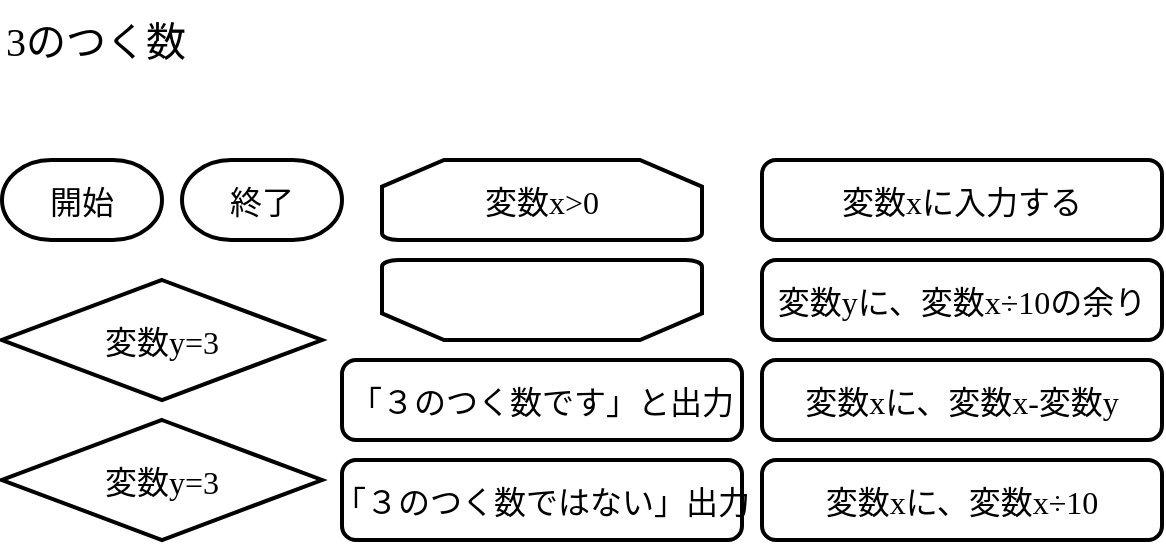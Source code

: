 <mxfile version="21.3.7" type="device">
  <diagram name="ページ1" id="D5p3RVC4t98DR3PqROP9">
    <mxGraphModel dx="1178" dy="786" grid="1" gridSize="10" guides="1" tooltips="1" connect="1" arrows="1" fold="1" page="1" pageScale="1" pageWidth="1169" pageHeight="827" math="0" shadow="0">
      <root>
        <mxCell id="0" />
        <mxCell id="1" parent="0" />
        <mxCell id="StKes1Bay4Hae8yV6QAt-1" value="開始" style="strokeWidth=2;shape=mxgraph.flowchart.terminator;fontSize=16;fontFamily=BIZ UDPGothic;" parent="1" vertex="1">
          <mxGeometry x="40" y="120" width="80" height="40" as="geometry" />
        </mxCell>
        <mxCell id="StKes1Bay4Hae8yV6QAt-2" value="終了" style="strokeWidth=2;shape=mxgraph.flowchart.terminator;fontSize=16;fontFamily=BIZ UDPGothic;" parent="1" vertex="1">
          <mxGeometry x="130" y="120" width="80" height="40" as="geometry" />
        </mxCell>
        <mxCell id="StKes1Bay4Hae8yV6QAt-3" value="変数xに入力する" style="rounded=1;absoluteArcSize=1;arcSize=14;strokeWidth=2;fontSize=16;fontFamily=BIZ UDPGothic;" parent="1" vertex="1">
          <mxGeometry x="420" y="120" width="200" height="40" as="geometry" />
        </mxCell>
        <mxCell id="9aM1dBj8owvEj4xOFZrg-10" value="3のつく数" style="text;html=1;strokeColor=none;fillColor=none;align=left;verticalAlign=middle;whiteSpace=wrap;rounded=0;fontSize=20;fontFamily=BIZ UDPGothic;" parent="1" vertex="1">
          <mxGeometry x="40" y="40" width="480" height="40" as="geometry" />
        </mxCell>
        <mxCell id="D7fSjAbkDVPHjdvhgrvn-4" value="変数x&gt;0" style="strokeWidth=2;shape=mxgraph.flowchart.loop_limit;fontSize=16;fontFamily=BIZ UDPGothic;" parent="1" vertex="1">
          <mxGeometry x="230" y="120" width="160" height="40" as="geometry" />
        </mxCell>
        <mxCell id="D7fSjAbkDVPHjdvhgrvn-5" value="" style="strokeWidth=2;shape=mxgraph.flowchart.loop_limit;direction=west;fontSize=16;fontFamily=BIZ UDPGothic;" parent="1" vertex="1">
          <mxGeometry x="230" y="170" width="160" height="40" as="geometry" />
        </mxCell>
        <mxCell id="D7fSjAbkDVPHjdvhgrvn-6" value="変数y=3" style="strokeWidth=2;shape=mxgraph.flowchart.decision;fontSize=16;fontFamily=BIZ UDPGothic;" parent="1" vertex="1">
          <mxGeometry x="40" y="180" width="160" height="60" as="geometry" />
        </mxCell>
        <mxCell id="D7fSjAbkDVPHjdvhgrvn-7" value="変数yに、変数x÷10の余り" style="rounded=1;absoluteArcSize=1;arcSize=14;strokeWidth=2;fontSize=16;fontFamily=BIZ UDPGothic;" parent="1" vertex="1">
          <mxGeometry x="420" y="170" width="200" height="40" as="geometry" />
        </mxCell>
        <mxCell id="D7fSjAbkDVPHjdvhgrvn-8" value="変数xに、変数x-変数y" style="rounded=1;absoluteArcSize=1;arcSize=14;strokeWidth=2;fontSize=16;fontFamily=BIZ UDPGothic;" parent="1" vertex="1">
          <mxGeometry x="420" y="220" width="200" height="40" as="geometry" />
        </mxCell>
        <mxCell id="D7fSjAbkDVPHjdvhgrvn-9" value="変数xに、変数x÷10" style="rounded=1;absoluteArcSize=1;arcSize=14;strokeWidth=2;fontSize=16;fontFamily=BIZ UDPGothic;" parent="1" vertex="1">
          <mxGeometry x="420" y="270" width="200" height="40" as="geometry" />
        </mxCell>
        <mxCell id="D7fSjAbkDVPHjdvhgrvn-10" value="「３のつく数です」と出力" style="rounded=1;absoluteArcSize=1;arcSize=14;strokeWidth=2;fontSize=16;fontFamily=BIZ UDPGothic;" parent="1" vertex="1">
          <mxGeometry x="210" y="220" width="200" height="40" as="geometry" />
        </mxCell>
        <mxCell id="D7fSjAbkDVPHjdvhgrvn-11" value="「３のつく数ではない」出力" style="rounded=1;absoluteArcSize=1;arcSize=14;strokeWidth=2;fontSize=16;fontFamily=BIZ UDPGothic;" parent="1" vertex="1">
          <mxGeometry x="210" y="270" width="200" height="40" as="geometry" />
        </mxCell>
        <mxCell id="D7fSjAbkDVPHjdvhgrvn-39" value="変数y=3" style="strokeWidth=2;shape=mxgraph.flowchart.decision;fontSize=16;fontFamily=BIZ UDPGothic;" parent="1" vertex="1">
          <mxGeometry x="40" y="250" width="160" height="60" as="geometry" />
        </mxCell>
      </root>
    </mxGraphModel>
  </diagram>
</mxfile>
